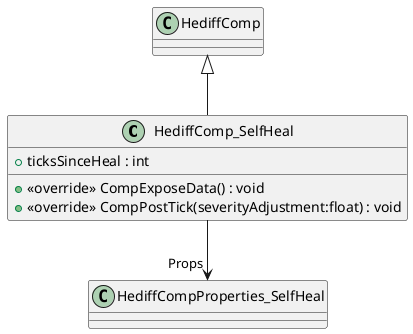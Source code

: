 @startuml
class HediffComp_SelfHeal {
    + ticksSinceHeal : int
    + <<override>> CompExposeData() : void
    + <<override>> CompPostTick(severityAdjustment:float) : void
}
HediffComp <|-- HediffComp_SelfHeal
HediffComp_SelfHeal --> "Props" HediffCompProperties_SelfHeal
@enduml
